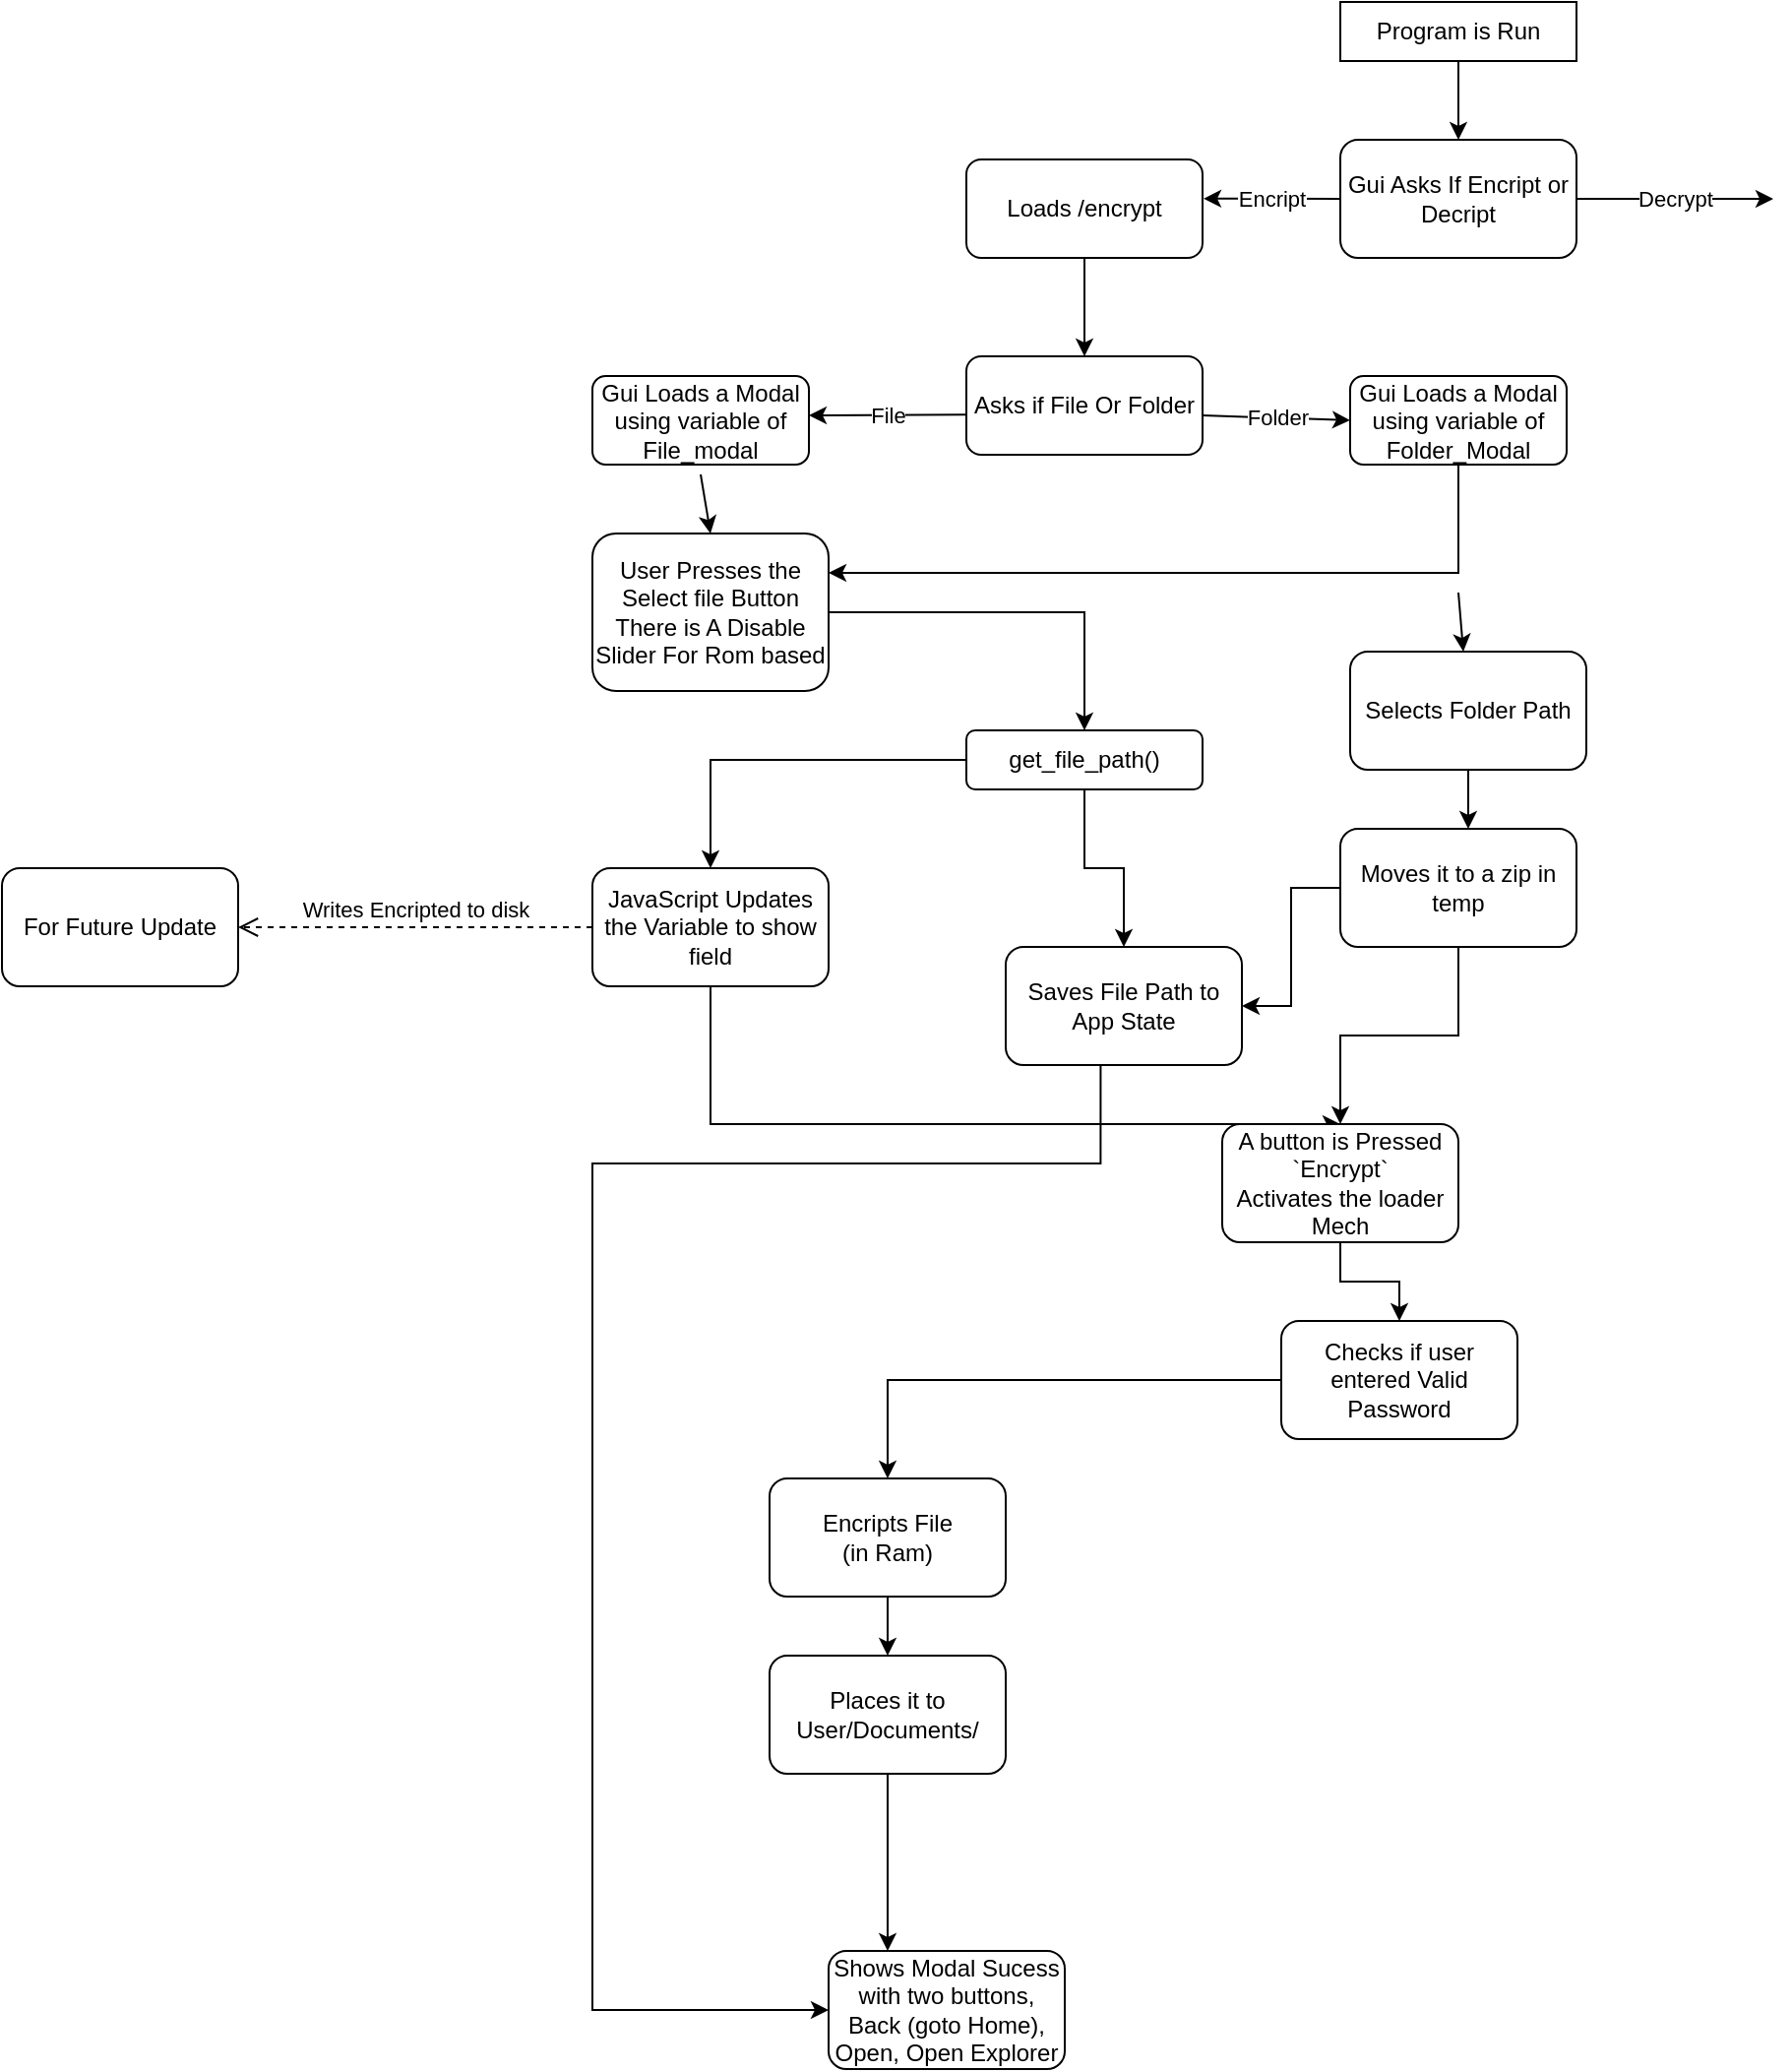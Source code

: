 <mxfile version="28.2.8">
  <diagram name="Page-1" id="77sslh2CUhrmfMm4KzQK">
    <mxGraphModel dx="1641" dy="475" grid="1" gridSize="10" guides="1" tooltips="1" connect="1" arrows="1" fold="1" page="1" pageScale="1" pageWidth="850" pageHeight="1100" background="none" math="0" shadow="0">
      <root>
        <mxCell id="0" />
        <mxCell id="1" parent="0" />
        <mxCell id="IJdFylPpu1twR7NVgWoN-1" value="Program is Run" style="rounded=0;whiteSpace=wrap;html=1;" parent="1" vertex="1">
          <mxGeometry x="380" y="10" width="120" height="30" as="geometry" />
        </mxCell>
        <mxCell id="bGuJFjjBMeXotuM_YJSE-1" value="" style="endArrow=classic;html=1;rounded=0;exitX=0.5;exitY=1;exitDx=0;exitDy=0;" parent="1" source="IJdFylPpu1twR7NVgWoN-1" target="bGuJFjjBMeXotuM_YJSE-2" edge="1">
          <mxGeometry width="50" height="50" relative="1" as="geometry">
            <mxPoint x="401.997" y="50" as="sourcePoint" />
            <mxPoint x="450" y="120" as="targetPoint" />
          </mxGeometry>
        </mxCell>
        <mxCell id="bGuJFjjBMeXotuM_YJSE-2" value="Gui Asks If Encript or Decript" style="rounded=1;whiteSpace=wrap;html=1;" parent="1" vertex="1">
          <mxGeometry x="380" y="80" width="120" height="60" as="geometry" />
        </mxCell>
        <mxCell id="bGuJFjjBMeXotuM_YJSE-3" value="" style="endArrow=classic;html=1;rounded=0;" parent="1" edge="1">
          <mxGeometry relative="1" as="geometry">
            <mxPoint x="500" y="110" as="sourcePoint" />
            <mxPoint x="600" y="110" as="targetPoint" />
          </mxGeometry>
        </mxCell>
        <mxCell id="bGuJFjjBMeXotuM_YJSE-4" value="Decrypt" style="edgeLabel;resizable=0;html=1;;align=center;verticalAlign=middle;" parent="bGuJFjjBMeXotuM_YJSE-3" connectable="0" vertex="1">
          <mxGeometry relative="1" as="geometry" />
        </mxCell>
        <mxCell id="bGuJFjjBMeXotuM_YJSE-5" value="" style="endArrow=classic;html=1;rounded=0;entryX=1.004;entryY=0.398;entryDx=0;entryDy=0;entryPerimeter=0;" parent="1" target="bGuJFjjBMeXotuM_YJSE-8" edge="1">
          <mxGeometry relative="1" as="geometry">
            <mxPoint x="380" y="110" as="sourcePoint" />
            <mxPoint x="290" y="110" as="targetPoint" />
          </mxGeometry>
        </mxCell>
        <mxCell id="bGuJFjjBMeXotuM_YJSE-6" value="Encript" style="edgeLabel;resizable=0;html=1;;align=center;verticalAlign=middle;" parent="bGuJFjjBMeXotuM_YJSE-5" connectable="0" vertex="1">
          <mxGeometry relative="1" as="geometry" />
        </mxCell>
        <mxCell id="bGuJFjjBMeXotuM_YJSE-7" value="Asks if File Or Folder" style="rounded=1;whiteSpace=wrap;html=1;" parent="1" vertex="1">
          <mxGeometry x="190" y="190" width="120" height="50" as="geometry" />
        </mxCell>
        <mxCell id="bGuJFjjBMeXotuM_YJSE-8" value="Loads /encrypt" style="rounded=1;whiteSpace=wrap;html=1;" parent="1" vertex="1">
          <mxGeometry x="190" y="90" width="120" height="50" as="geometry" />
        </mxCell>
        <mxCell id="bGuJFjjBMeXotuM_YJSE-10" value="" style="endArrow=classic;html=1;rounded=0;entryX=0.5;entryY=0;entryDx=0;entryDy=0;" parent="1" target="bGuJFjjBMeXotuM_YJSE-7" edge="1">
          <mxGeometry width="50" height="50" relative="1" as="geometry">
            <mxPoint x="250" y="140" as="sourcePoint" />
            <mxPoint x="300" y="90" as="targetPoint" />
          </mxGeometry>
        </mxCell>
        <mxCell id="bGuJFjjBMeXotuM_YJSE-11" value="" style="endArrow=classic;html=1;rounded=0;entryX=0;entryY=0.5;entryDx=0;entryDy=0;" parent="1" edge="1" target="1zIBoOe9W9eC5epZJuoO-7">
          <mxGeometry relative="1" as="geometry">
            <mxPoint x="310" y="220" as="sourcePoint" />
            <mxPoint x="390" y="220" as="targetPoint" />
          </mxGeometry>
        </mxCell>
        <mxCell id="bGuJFjjBMeXotuM_YJSE-12" value="Folder" style="edgeLabel;resizable=0;html=1;;align=center;verticalAlign=middle;" parent="bGuJFjjBMeXotuM_YJSE-11" connectable="0" vertex="1">
          <mxGeometry relative="1" as="geometry" />
        </mxCell>
        <mxCell id="bGuJFjjBMeXotuM_YJSE-13" value="" style="endArrow=classic;html=1;rounded=0;exitX=0;exitY=0.593;exitDx=0;exitDy=0;exitPerimeter=0;" parent="1" source="bGuJFjjBMeXotuM_YJSE-7" edge="1">
          <mxGeometry relative="1" as="geometry">
            <mxPoint x="180" y="220" as="sourcePoint" />
            <mxPoint x="110" y="220" as="targetPoint" />
          </mxGeometry>
        </mxCell>
        <mxCell id="bGuJFjjBMeXotuM_YJSE-14" value="File" style="edgeLabel;resizable=0;html=1;;align=center;verticalAlign=middle;" parent="bGuJFjjBMeXotuM_YJSE-13" connectable="0" vertex="1">
          <mxGeometry relative="1" as="geometry" />
        </mxCell>
        <mxCell id="bGuJFjjBMeXotuM_YJSE-15" value="Gui Loads a Modal&lt;div&gt;using variable of File_modal&lt;/div&gt;" style="rounded=1;whiteSpace=wrap;html=1;" parent="1" vertex="1">
          <mxGeometry y="200" width="110" height="45" as="geometry" />
        </mxCell>
        <mxCell id="1zIBoOe9W9eC5epZJuoO-5" style="edgeStyle=orthogonalEdgeStyle;rounded=0;orthogonalLoop=1;jettySize=auto;html=1;entryX=0.5;entryY=0;entryDx=0;entryDy=0;" edge="1" parent="1" source="bGuJFjjBMeXotuM_YJSE-16" target="bGuJFjjBMeXotuM_YJSE-18">
          <mxGeometry relative="1" as="geometry" />
        </mxCell>
        <mxCell id="bGuJFjjBMeXotuM_YJSE-16" value="User Presses the Select file Button&lt;div&gt;There is A Disable Slider For Rom based&lt;/div&gt;" style="rounded=1;whiteSpace=wrap;html=1;" parent="1" vertex="1">
          <mxGeometry y="280" width="120" height="80" as="geometry" />
        </mxCell>
        <mxCell id="bGuJFjjBMeXotuM_YJSE-17" value="" style="endArrow=classic;html=1;rounded=0;entryX=0.5;entryY=0;entryDx=0;entryDy=0;" parent="1" target="bGuJFjjBMeXotuM_YJSE-16" edge="1">
          <mxGeometry width="50" height="50" relative="1" as="geometry">
            <mxPoint x="55" y="250" as="sourcePoint" />
            <mxPoint x="100" y="200" as="targetPoint" />
          </mxGeometry>
        </mxCell>
        <mxCell id="bGuJFjjBMeXotuM_YJSE-21" style="edgeStyle=orthogonalEdgeStyle;rounded=0;orthogonalLoop=1;jettySize=auto;html=1;entryX=0.5;entryY=0;entryDx=0;entryDy=0;" parent="1" source="bGuJFjjBMeXotuM_YJSE-18" target="bGuJFjjBMeXotuM_YJSE-20" edge="1">
          <mxGeometry relative="1" as="geometry" />
        </mxCell>
        <mxCell id="bGuJFjjBMeXotuM_YJSE-18" value="get_file_path()" style="rounded=1;whiteSpace=wrap;html=1;" parent="1" vertex="1">
          <mxGeometry x="190" y="380" width="120" height="30" as="geometry" />
        </mxCell>
        <mxCell id="bGuJFjjBMeXotuM_YJSE-22" style="edgeStyle=orthogonalEdgeStyle;rounded=0;orthogonalLoop=1;jettySize=auto;html=1;entryX=0.5;entryY=0;entryDx=0;entryDy=0;" parent="1" source="bGuJFjjBMeXotuM_YJSE-20" edge="1" target="bGuJFjjBMeXotuM_YJSE-23">
          <mxGeometry relative="1" as="geometry">
            <mxPoint x="60" y="550.0" as="targetPoint" />
            <Array as="points">
              <mxPoint x="60" y="580" />
            </Array>
          </mxGeometry>
        </mxCell>
        <mxCell id="bGuJFjjBMeXotuM_YJSE-20" value="JavaScript Updates the Variable to show field" style="rounded=1;whiteSpace=wrap;html=1;" parent="1" vertex="1">
          <mxGeometry y="450" width="120" height="60" as="geometry" />
        </mxCell>
        <mxCell id="1zIBoOe9W9eC5epZJuoO-18" style="edgeStyle=orthogonalEdgeStyle;rounded=0;orthogonalLoop=1;jettySize=auto;html=1;" edge="1" parent="1" source="bGuJFjjBMeXotuM_YJSE-23" target="bGuJFjjBMeXotuM_YJSE-32">
          <mxGeometry relative="1" as="geometry" />
        </mxCell>
        <mxCell id="bGuJFjjBMeXotuM_YJSE-23" value="A button is Pressed&lt;div&gt;`Encrypt&lt;span style=&quot;background-color: transparent; color: light-dark(rgb(0, 0, 0), rgb(255, 255, 255));&quot;&gt;`&lt;/span&gt;&lt;/div&gt;&lt;div&gt;&lt;span style=&quot;background-color: transparent; color: light-dark(rgb(0, 0, 0), rgb(255, 255, 255));&quot;&gt;Activates the loader Mech&lt;/span&gt;&lt;/div&gt;" style="rounded=1;whiteSpace=wrap;html=1;" parent="1" vertex="1">
          <mxGeometry x="320" y="580" width="120" height="60" as="geometry" />
        </mxCell>
        <mxCell id="bGuJFjjBMeXotuM_YJSE-29" style="edgeStyle=orthogonalEdgeStyle;rounded=0;orthogonalLoop=1;jettySize=auto;html=1;entryX=0.25;entryY=0;entryDx=0;entryDy=0;" parent="1" source="bGuJFjjBMeXotuM_YJSE-30" edge="1" target="1zIBoOe9W9eC5epZJuoO-1">
          <mxGeometry relative="1" as="geometry">
            <mxPoint x="190" y="940" as="targetPoint" />
            <Array as="points" />
          </mxGeometry>
        </mxCell>
        <mxCell id="bGuJFjjBMeXotuM_YJSE-26" value="Encripts File&lt;div&gt;(in Ram)&lt;/div&gt;" style="rounded=1;whiteSpace=wrap;html=1;" parent="1" vertex="1">
          <mxGeometry x="90" y="760" width="120" height="60" as="geometry" />
        </mxCell>
        <mxCell id="bGuJFjjBMeXotuM_YJSE-28" value="Writes Encripted to disk" style="html=1;verticalAlign=bottom;endArrow=open;dashed=1;endSize=8;curved=0;rounded=0;entryX=1;entryY=0.5;entryDx=0;entryDy=0;" parent="1" edge="1" target="1zIBoOe9W9eC5epZJuoO-2">
          <mxGeometry relative="1" as="geometry">
            <mxPoint y="480" as="sourcePoint" />
            <mxPoint x="-170" y="480" as="targetPoint" />
          </mxGeometry>
        </mxCell>
        <mxCell id="bGuJFjjBMeXotuM_YJSE-34" style="edgeStyle=orthogonalEdgeStyle;rounded=0;orthogonalLoop=1;jettySize=auto;html=1;" parent="1" source="bGuJFjjBMeXotuM_YJSE-32" target="bGuJFjjBMeXotuM_YJSE-26" edge="1">
          <mxGeometry relative="1" as="geometry" />
        </mxCell>
        <mxCell id="bGuJFjjBMeXotuM_YJSE-32" value="Checks if user entered Valid Password" style="rounded=1;whiteSpace=wrap;html=1;" parent="1" vertex="1">
          <mxGeometry x="350" y="680" width="120" height="60" as="geometry" />
        </mxCell>
        <mxCell id="bGuJFjjBMeXotuM_YJSE-36" value="" style="edgeStyle=orthogonalEdgeStyle;rounded=0;orthogonalLoop=1;jettySize=auto;html=1;" parent="1" source="bGuJFjjBMeXotuM_YJSE-26" target="bGuJFjjBMeXotuM_YJSE-30" edge="1">
          <mxGeometry relative="1" as="geometry">
            <mxPoint x="190" y="940" as="targetPoint" />
            <mxPoint x="150" y="820" as="sourcePoint" />
          </mxGeometry>
        </mxCell>
        <mxCell id="bGuJFjjBMeXotuM_YJSE-30" value="Places it to User/Documents/" style="rounded=1;whiteSpace=wrap;html=1;" parent="1" vertex="1">
          <mxGeometry x="90" y="850" width="120" height="60" as="geometry" />
        </mxCell>
        <mxCell id="1zIBoOe9W9eC5epZJuoO-1" value="Shows Modal Sucess with two buttons, Back (goto Home), Open, Open Explorer" style="rounded=1;whiteSpace=wrap;html=1;rotation=0;" vertex="1" parent="1">
          <mxGeometry x="120" y="1000" width="120" height="60" as="geometry" />
        </mxCell>
        <mxCell id="1zIBoOe9W9eC5epZJuoO-2" value="For Future Update" style="rounded=1;whiteSpace=wrap;html=1;" vertex="1" parent="1">
          <mxGeometry x="-300" y="450" width="120" height="60" as="geometry" />
        </mxCell>
        <mxCell id="1zIBoOe9W9eC5epZJuoO-3" value="Saves File Path to App State" style="rounded=1;whiteSpace=wrap;html=1;" vertex="1" parent="1">
          <mxGeometry x="210" y="490" width="120" height="60" as="geometry" />
        </mxCell>
        <mxCell id="1zIBoOe9W9eC5epZJuoO-4" value="" style="edgeStyle=orthogonalEdgeStyle;rounded=0;orthogonalLoop=1;jettySize=auto;html=1;" edge="1" parent="1" source="bGuJFjjBMeXotuM_YJSE-18" target="1zIBoOe9W9eC5epZJuoO-3">
          <mxGeometry relative="1" as="geometry" />
        </mxCell>
        <mxCell id="1zIBoOe9W9eC5epZJuoO-6" style="edgeStyle=orthogonalEdgeStyle;rounded=0;orthogonalLoop=1;jettySize=auto;html=1;" edge="1" parent="1" target="1zIBoOe9W9eC5epZJuoO-1">
          <mxGeometry relative="1" as="geometry">
            <mxPoint x="258.213" y="550" as="sourcePoint" />
            <mxPoint x="321.72" y="832.7" as="targetPoint" />
            <Array as="points">
              <mxPoint x="258" y="600" />
              <mxPoint y="600" />
              <mxPoint y="1030" />
            </Array>
          </mxGeometry>
        </mxCell>
        <mxCell id="1zIBoOe9W9eC5epZJuoO-10" style="edgeStyle=orthogonalEdgeStyle;rounded=0;orthogonalLoop=1;jettySize=auto;html=1;entryX=1;entryY=0.25;entryDx=0;entryDy=0;" edge="1" parent="1" source="1zIBoOe9W9eC5epZJuoO-7" target="bGuJFjjBMeXotuM_YJSE-16">
          <mxGeometry relative="1" as="geometry">
            <mxPoint x="410" y="300" as="targetPoint" />
            <Array as="points">
              <mxPoint x="440" y="300" />
            </Array>
          </mxGeometry>
        </mxCell>
        <mxCell id="1zIBoOe9W9eC5epZJuoO-7" value="Gui Loads a Modal&lt;div&gt;using variable of Folder_Modal&lt;/div&gt;" style="rounded=1;whiteSpace=wrap;html=1;" vertex="1" parent="1">
          <mxGeometry x="385" y="200" width="110" height="45" as="geometry" />
        </mxCell>
        <mxCell id="1zIBoOe9W9eC5epZJuoO-11" value="" style="endArrow=classic;html=1;rounded=0;" edge="1" parent="1" source="1zIBoOe9W9eC5epZJuoO-12">
          <mxGeometry width="50" height="50" relative="1" as="geometry">
            <mxPoint x="440" y="310" as="sourcePoint" />
            <mxPoint x="440" y="380" as="targetPoint" />
          </mxGeometry>
        </mxCell>
        <mxCell id="1zIBoOe9W9eC5epZJuoO-13" value="" style="endArrow=classic;html=1;rounded=0;" edge="1" parent="1" target="1zIBoOe9W9eC5epZJuoO-12">
          <mxGeometry width="50" height="50" relative="1" as="geometry">
            <mxPoint x="440" y="310" as="sourcePoint" />
            <mxPoint x="440" y="380" as="targetPoint" />
          </mxGeometry>
        </mxCell>
        <mxCell id="1zIBoOe9W9eC5epZJuoO-14" style="edgeStyle=orthogonalEdgeStyle;rounded=0;orthogonalLoop=1;jettySize=auto;html=1;" edge="1" parent="1" source="1zIBoOe9W9eC5epZJuoO-12">
          <mxGeometry relative="1" as="geometry">
            <mxPoint x="445" y="430" as="targetPoint" />
          </mxGeometry>
        </mxCell>
        <mxCell id="1zIBoOe9W9eC5epZJuoO-12" value="Selects Folder Path" style="rounded=1;whiteSpace=wrap;html=1;" vertex="1" parent="1">
          <mxGeometry x="385" y="340" width="120" height="60" as="geometry" />
        </mxCell>
        <mxCell id="1zIBoOe9W9eC5epZJuoO-17" style="edgeStyle=orthogonalEdgeStyle;rounded=0;orthogonalLoop=1;jettySize=auto;html=1;entryX=1;entryY=0.5;entryDx=0;entryDy=0;" edge="1" parent="1" source="1zIBoOe9W9eC5epZJuoO-15" target="1zIBoOe9W9eC5epZJuoO-3">
          <mxGeometry relative="1" as="geometry" />
        </mxCell>
        <mxCell id="1zIBoOe9W9eC5epZJuoO-19" style="edgeStyle=orthogonalEdgeStyle;rounded=0;orthogonalLoop=1;jettySize=auto;html=1;entryX=0.5;entryY=0;entryDx=0;entryDy=0;" edge="1" parent="1" source="1zIBoOe9W9eC5epZJuoO-15" target="bGuJFjjBMeXotuM_YJSE-23">
          <mxGeometry relative="1" as="geometry" />
        </mxCell>
        <mxCell id="1zIBoOe9W9eC5epZJuoO-15" value="Moves it to a zip in temp" style="rounded=1;whiteSpace=wrap;html=1;" vertex="1" parent="1">
          <mxGeometry x="380" y="430" width="120" height="60" as="geometry" />
        </mxCell>
      </root>
    </mxGraphModel>
  </diagram>
</mxfile>
